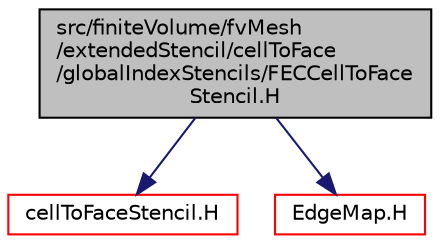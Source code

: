 digraph "src/finiteVolume/fvMesh/extendedStencil/cellToFace/globalIndexStencils/FECCellToFaceStencil.H"
{
  bgcolor="transparent";
  edge [fontname="Helvetica",fontsize="10",labelfontname="Helvetica",labelfontsize="10"];
  node [fontname="Helvetica",fontsize="10",shape=record];
  Node1 [label="src/finiteVolume/fvMesh\l/extendedStencil/cellToFace\l/globalIndexStencils/FECCellToFace\lStencil.H",height=0.2,width=0.4,color="black", fillcolor="grey75", style="filled", fontcolor="black"];
  Node1 -> Node2 [color="midnightblue",fontsize="10",style="solid",fontname="Helvetica"];
  Node2 [label="cellToFaceStencil.H",height=0.2,width=0.4,color="red",URL="$a05995.html"];
  Node1 -> Node3 [color="midnightblue",fontsize="10",style="solid",fontname="Helvetica"];
  Node3 [label="EdgeMap.H",height=0.2,width=0.4,color="red",URL="$a08697.html"];
}
